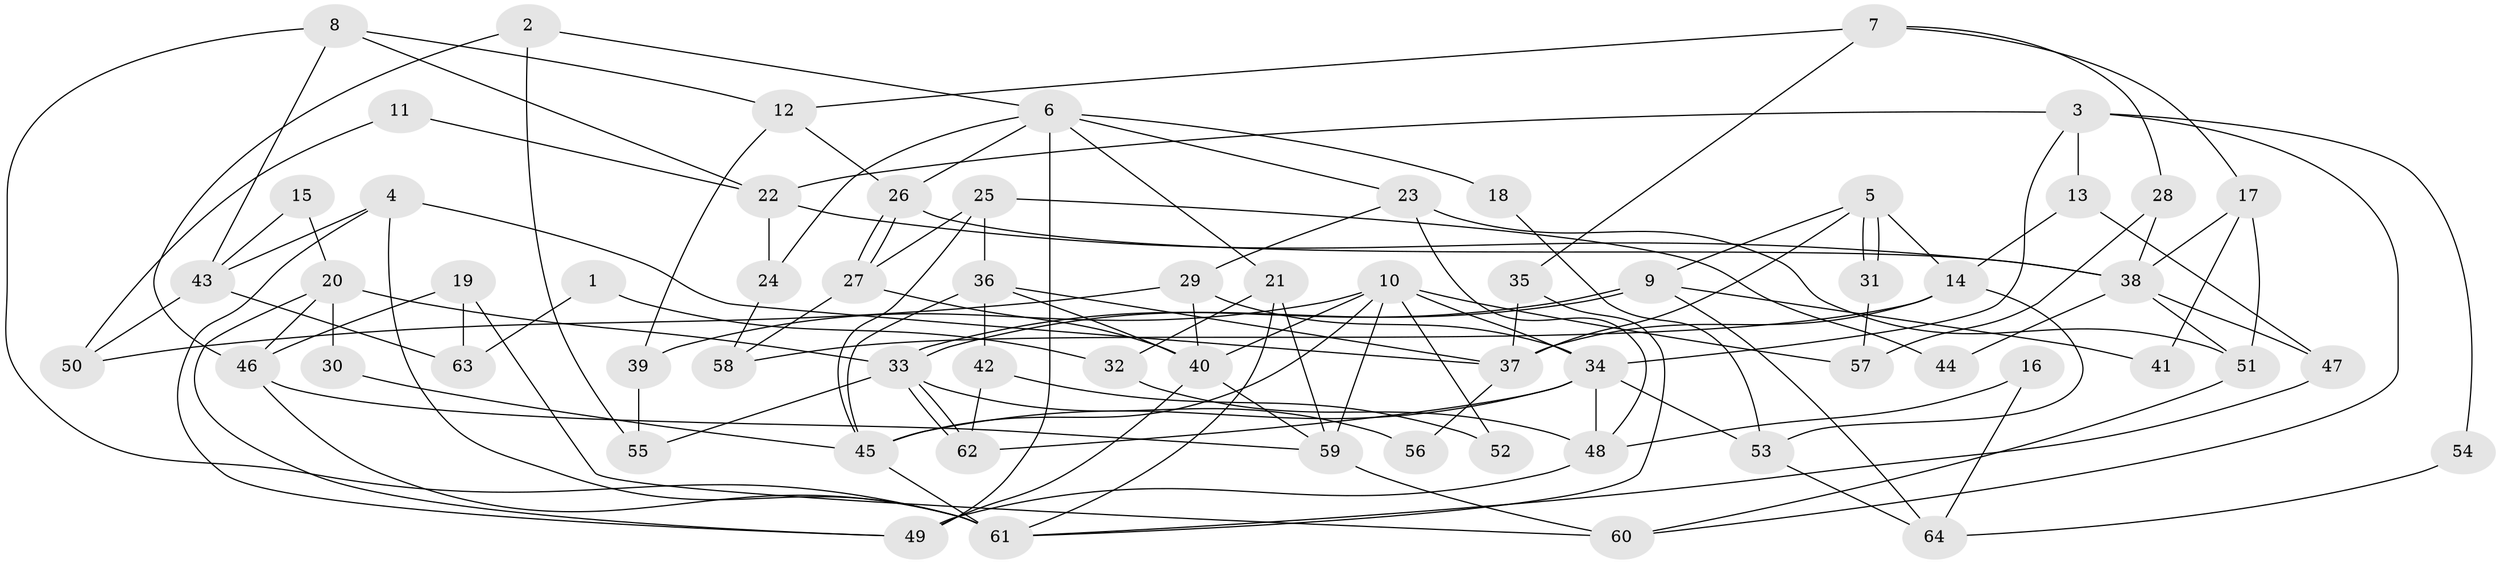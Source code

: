 // coarse degree distribution, {2: 0.11363636363636363, 3: 0.18181818181818182, 5: 0.18181818181818182, 4: 0.1590909090909091, 7: 0.18181818181818182, 6: 0.1590909090909091, 8: 0.022727272727272728}
// Generated by graph-tools (version 1.1) at 2025/23/03/03/25 07:23:59]
// undirected, 64 vertices, 128 edges
graph export_dot {
graph [start="1"]
  node [color=gray90,style=filled];
  1;
  2;
  3;
  4;
  5;
  6;
  7;
  8;
  9;
  10;
  11;
  12;
  13;
  14;
  15;
  16;
  17;
  18;
  19;
  20;
  21;
  22;
  23;
  24;
  25;
  26;
  27;
  28;
  29;
  30;
  31;
  32;
  33;
  34;
  35;
  36;
  37;
  38;
  39;
  40;
  41;
  42;
  43;
  44;
  45;
  46;
  47;
  48;
  49;
  50;
  51;
  52;
  53;
  54;
  55;
  56;
  57;
  58;
  59;
  60;
  61;
  62;
  63;
  64;
  1 -- 32;
  1 -- 63;
  2 -- 46;
  2 -- 6;
  2 -- 55;
  3 -- 22;
  3 -- 13;
  3 -- 34;
  3 -- 54;
  3 -- 60;
  4 -- 49;
  4 -- 61;
  4 -- 37;
  4 -- 43;
  5 -- 37;
  5 -- 31;
  5 -- 31;
  5 -- 9;
  5 -- 14;
  6 -- 26;
  6 -- 49;
  6 -- 18;
  6 -- 21;
  6 -- 23;
  6 -- 24;
  7 -- 35;
  7 -- 17;
  7 -- 12;
  7 -- 28;
  8 -- 12;
  8 -- 22;
  8 -- 43;
  8 -- 61;
  9 -- 33;
  9 -- 33;
  9 -- 41;
  9 -- 64;
  10 -- 40;
  10 -- 59;
  10 -- 34;
  10 -- 39;
  10 -- 45;
  10 -- 52;
  10 -- 57;
  11 -- 22;
  11 -- 50;
  12 -- 39;
  12 -- 26;
  13 -- 14;
  13 -- 47;
  14 -- 37;
  14 -- 53;
  14 -- 58;
  15 -- 20;
  15 -- 43;
  16 -- 48;
  16 -- 64;
  17 -- 51;
  17 -- 38;
  17 -- 41;
  18 -- 53;
  19 -- 46;
  19 -- 60;
  19 -- 63;
  20 -- 46;
  20 -- 33;
  20 -- 30;
  20 -- 49;
  21 -- 61;
  21 -- 32;
  21 -- 59;
  22 -- 24;
  22 -- 38;
  23 -- 48;
  23 -- 29;
  23 -- 51;
  24 -- 58;
  25 -- 45;
  25 -- 36;
  25 -- 27;
  25 -- 44;
  26 -- 27;
  26 -- 27;
  26 -- 38;
  27 -- 40;
  27 -- 58;
  28 -- 38;
  28 -- 57;
  29 -- 34;
  29 -- 40;
  29 -- 50;
  30 -- 45;
  31 -- 57;
  32 -- 48;
  33 -- 62;
  33 -- 62;
  33 -- 55;
  33 -- 56;
  34 -- 45;
  34 -- 48;
  34 -- 53;
  34 -- 62;
  35 -- 37;
  35 -- 61;
  36 -- 45;
  36 -- 40;
  36 -- 37;
  36 -- 42;
  37 -- 56;
  38 -- 51;
  38 -- 44;
  38 -- 47;
  39 -- 55;
  40 -- 49;
  40 -- 59;
  42 -- 62;
  42 -- 52;
  43 -- 50;
  43 -- 63;
  45 -- 61;
  46 -- 61;
  46 -- 59;
  47 -- 61;
  48 -- 49;
  51 -- 60;
  53 -- 64;
  54 -- 64;
  59 -- 60;
}
